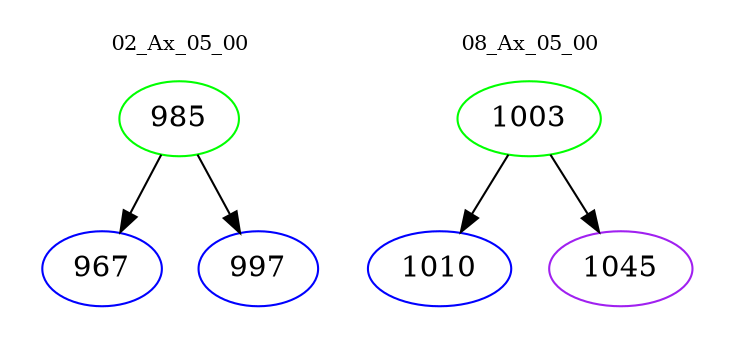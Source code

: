 digraph{
subgraph cluster_0 {
color = white
label = "02_Ax_05_00";
fontsize=10;
T0_985 [label="985", color="green"]
T0_985 -> T0_967 [color="black"]
T0_967 [label="967", color="blue"]
T0_985 -> T0_997 [color="black"]
T0_997 [label="997", color="blue"]
}
subgraph cluster_1 {
color = white
label = "08_Ax_05_00";
fontsize=10;
T1_1003 [label="1003", color="green"]
T1_1003 -> T1_1010 [color="black"]
T1_1010 [label="1010", color="blue"]
T1_1003 -> T1_1045 [color="black"]
T1_1045 [label="1045", color="purple"]
}
}
